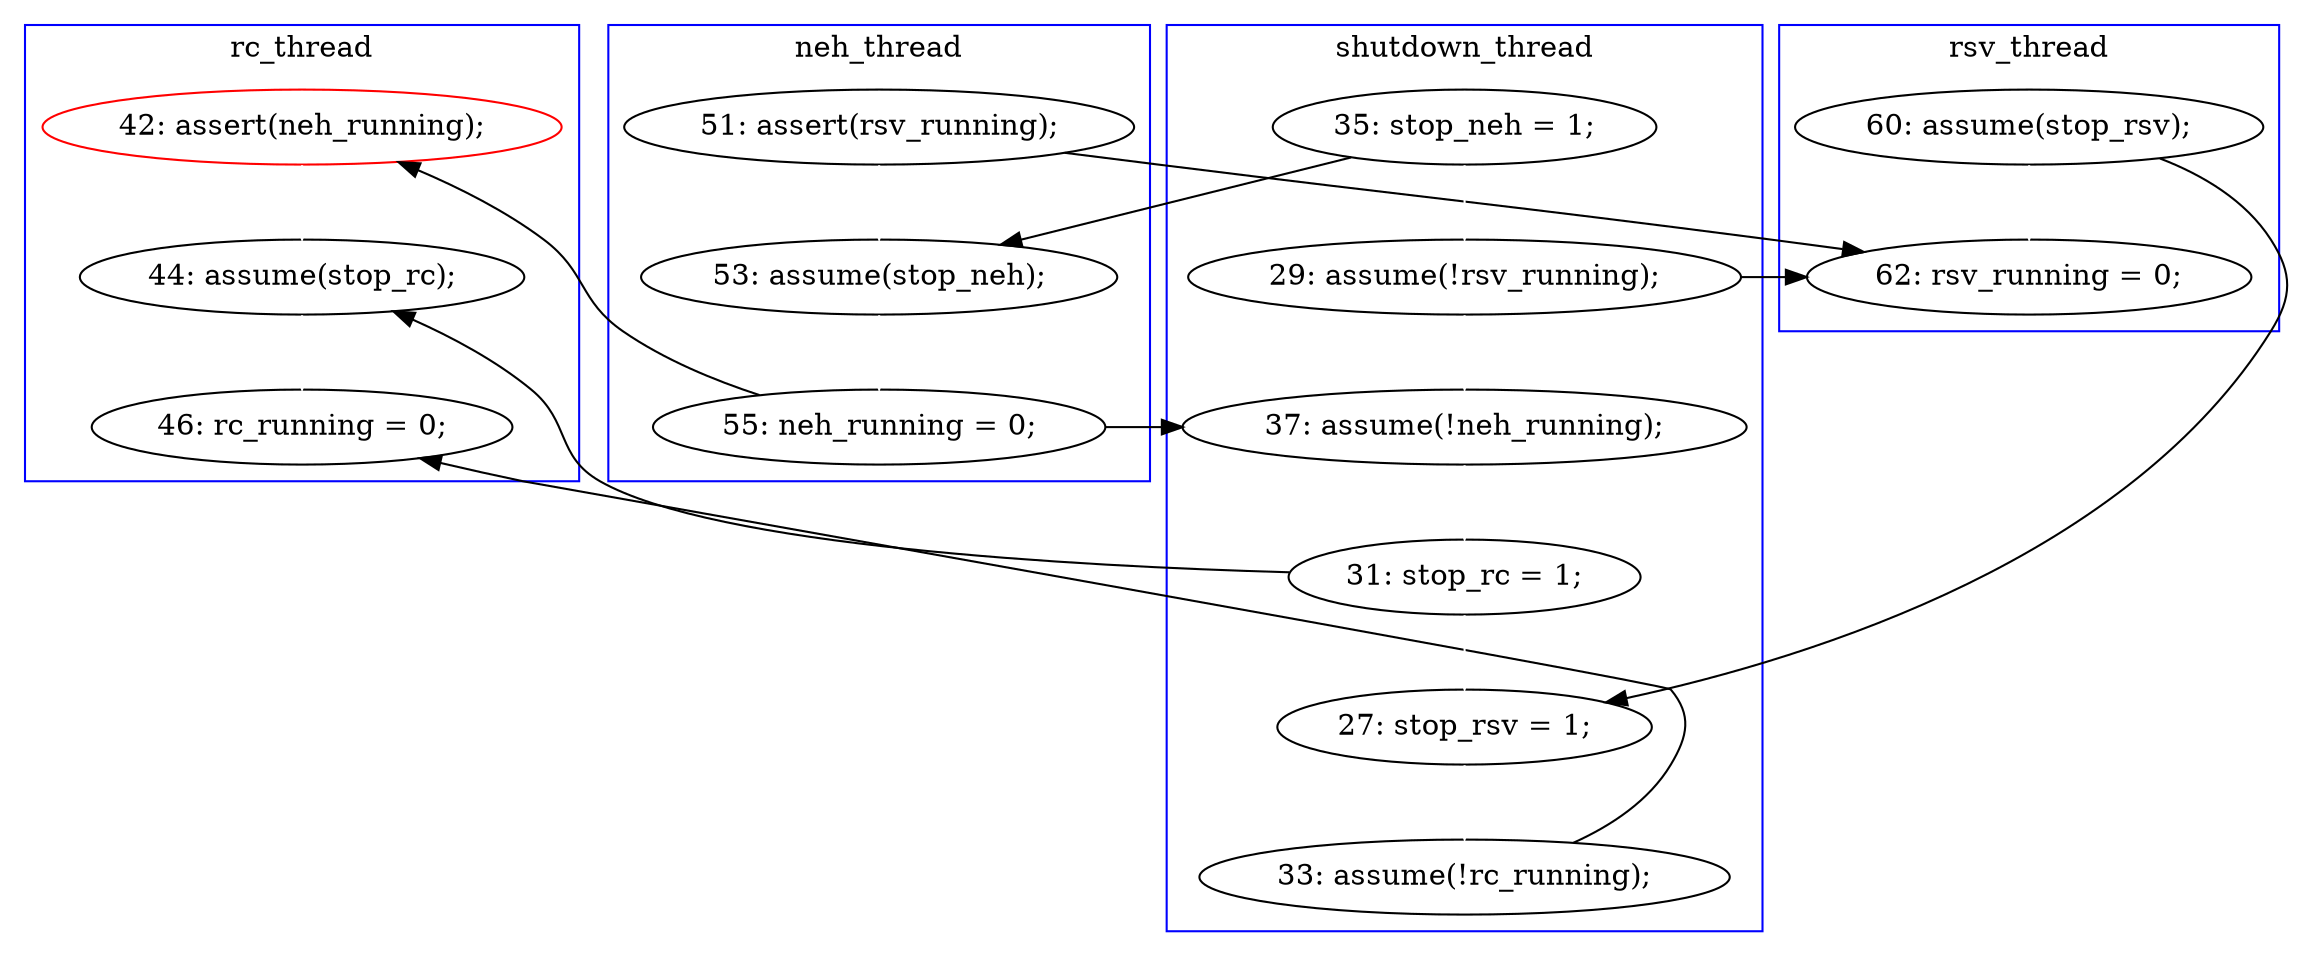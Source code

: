 digraph Counterexample {
	22 -> 23 [color = black, style = solid, constraint = false]
	21 -> 28 [color = black, style = solid, constraint = false]
	28 -> 30 [color = white, style = solid]
	32 -> 36 [color = white, style = solid]
	16 -> 18 [color = white, style = solid]
	26 -> 28 [color = white, style = solid]
	18 -> 19 [color = white, style = solid]
	24 -> 26 [color = white, style = solid]
	17 -> 18 [color = black, style = solid, constraint = false]
	30 -> 36 [color = black, style = solid, constraint = false]
	17 -> 22 [color = white, style = solid]
	22 -> 24 [color = white, style = solid]
	20 -> 32 [color = white, style = solid]
	26 -> 32 [color = black, style = solid, constraint = false]
	21 -> 23 [color = white, style = solid]
	19 -> 24 [color = black, style = solid, constraint = false]
	19 -> 20 [color = black, style = solid, constraint = false]
	16 -> 23 [color = black, style = solid, constraint = false]
	subgraph cluster2 {
		label = rc_thread
		color = blue
		36  [label = "46: rc_running = 0;"]
		32  [label = "44: assume(stop_rc);"]
		20  [label = "42: assert(neh_running);", color = red]
	}
	subgraph cluster4 {
		label = rsv_thread
		color = blue
		23  [label = "62: rsv_running = 0;"]
		21  [label = "60: assume(stop_rsv);"]
	}
	subgraph cluster1 {
		label = shutdown_thread
		color = blue
		26  [label = "31: stop_rc = 1;"]
		30  [label = "33: assume(!rc_running);"]
		24  [label = "37: assume(!neh_running);"]
		22  [label = "29: assume(!rsv_running);"]
		28  [label = "27: stop_rsv = 1;"]
		17  [label = "35: stop_neh = 1;"]
	}
	subgraph cluster3 {
		label = neh_thread
		color = blue
		18  [label = "53: assume(stop_neh);"]
		19  [label = "55: neh_running = 0;"]
		16  [label = "51: assert(rsv_running);"]
	}
}